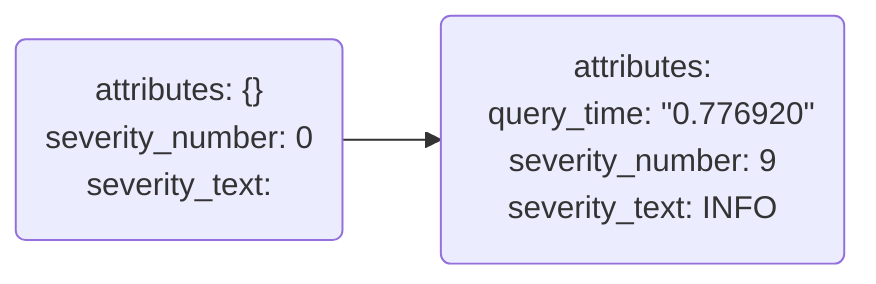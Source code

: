 flowchart LR
    log0("attributes: {}
severity_number: 0 
severity_text:
    ")
    log1(attributes: 
&nbsp;&nbsp;query_time: &quot;0.776920&quot;
severity_number: 9
severity_text: INFO
    )
    log0 --> log1